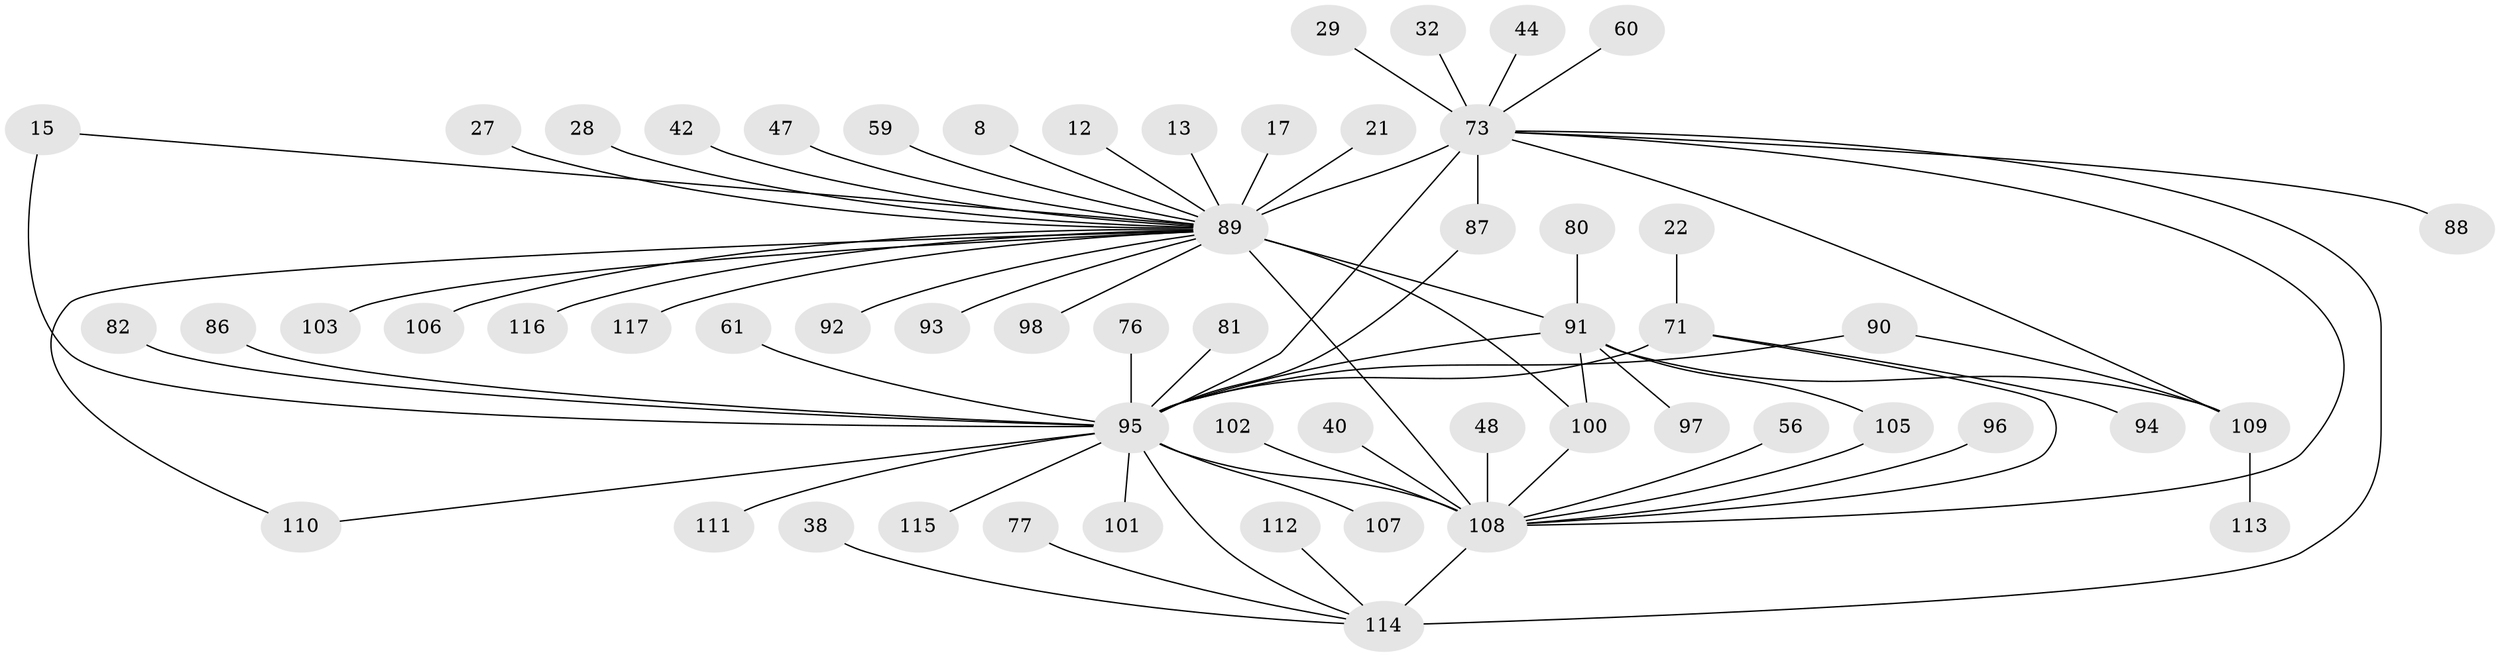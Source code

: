 // original degree distribution, {21: 0.008547008547008548, 14: 0.008547008547008548, 9: 0.017094017094017096, 18: 0.008547008547008548, 12: 0.008547008547008548, 6: 0.02564102564102564, 3: 0.1282051282051282, 1: 0.452991452991453, 2: 0.20512820512820512, 10: 0.008547008547008548, 5: 0.05982905982905983, 11: 0.008547008547008548, 8: 0.008547008547008548, 4: 0.042735042735042736, 13: 0.008547008547008548}
// Generated by graph-tools (version 1.1) at 2025/46/03/09/25 04:46:54]
// undirected, 58 vertices, 71 edges
graph export_dot {
graph [start="1"]
  node [color=gray90,style=filled];
  8;
  12;
  13;
  15;
  17;
  21;
  22;
  27;
  28;
  29;
  32;
  38;
  40;
  42;
  44;
  47;
  48;
  56;
  59;
  60 [super="+34"];
  61 [super="+45"];
  71 [super="+18"];
  73 [super="+3+25+33"];
  76 [super="+72"];
  77;
  80 [super="+68"];
  81;
  82;
  86;
  87 [super="+78"];
  88;
  89 [super="+50+55+4+69+70+63"];
  90;
  91 [super="+67"];
  92;
  93;
  94;
  95 [super="+46+41+75"];
  96;
  97;
  98 [super="+9"];
  100 [super="+79"];
  101 [super="+99"];
  102;
  103;
  105;
  106 [super="+20"];
  107;
  108 [super="+36+85+84"];
  109 [super="+104"];
  110 [super="+74"];
  111;
  112;
  113;
  114 [super="+39"];
  115;
  116 [super="+66"];
  117 [super="+65"];
  8 -- 89;
  12 -- 89;
  13 -- 89;
  15 -- 89;
  15 -- 95 [weight=2];
  17 -- 89;
  21 -- 89;
  22 -- 71;
  27 -- 89 [weight=2];
  28 -- 89;
  29 -- 73;
  32 -- 73;
  38 -- 114;
  40 -- 108;
  42 -- 89;
  44 -- 73;
  47 -- 89;
  48 -- 108;
  56 -- 108;
  59 -- 89;
  60 -- 73;
  61 -- 95;
  71 -- 94;
  71 -- 108;
  71 -- 95 [weight=3];
  73 -- 87 [weight=3];
  73 -- 88;
  73 -- 89 [weight=11];
  73 -- 108 [weight=2];
  73 -- 109 [weight=3];
  73 -- 95 [weight=3];
  73 -- 114 [weight=3];
  76 -- 95;
  77 -- 114;
  80 -- 91;
  81 -- 95;
  82 -- 95;
  86 -- 95;
  87 -- 95;
  89 -- 108 [weight=8];
  89 -- 100;
  89 -- 106;
  89 -- 93;
  89 -- 117;
  89 -- 116;
  89 -- 98;
  89 -- 103;
  89 -- 91 [weight=4];
  89 -- 110;
  89 -- 92;
  90 -- 109;
  90 -- 95;
  91 -- 97;
  91 -- 100 [weight=2];
  91 -- 105;
  91 -- 109 [weight=2];
  91 -- 95 [weight=2];
  95 -- 114;
  95 -- 115;
  95 -- 108 [weight=2];
  95 -- 101;
  95 -- 107;
  95 -- 110;
  95 -- 111;
  96 -- 108;
  100 -- 108 [weight=2];
  102 -- 108;
  105 -- 108;
  108 -- 114;
  109 -- 113;
  112 -- 114;
}
